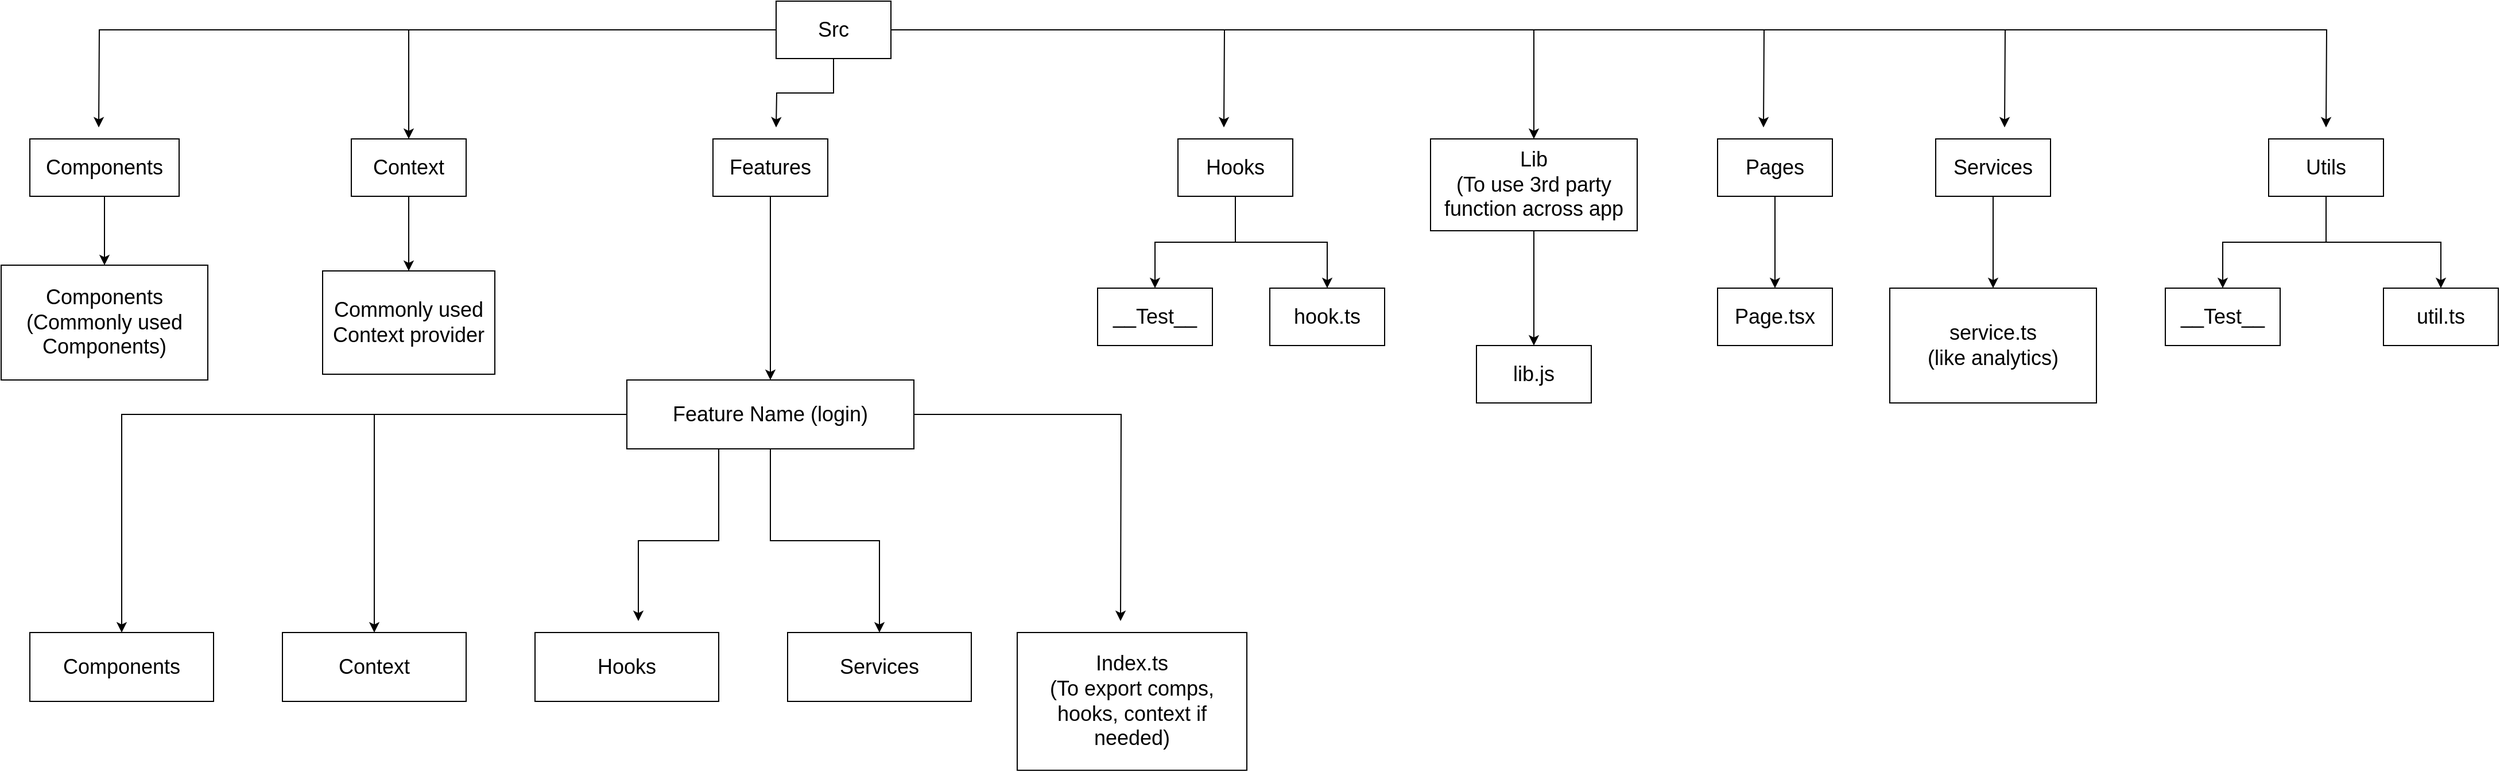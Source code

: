 <mxfile version="20.2.3" type="github">
  <diagram name="Page-1" id="2c0d36ab-eaac-3732-788b-9136903baeff">
    <mxGraphModel dx="2370" dy="1228" grid="1" gridSize="10" guides="1" tooltips="1" connect="1" arrows="1" fold="1" page="1" pageScale="1.5" pageWidth="3300" pageHeight="2339" background="none" math="0" shadow="0">
      <root>
        <mxCell id="0" />
        <mxCell id="1" parent="0" />
        <mxCell id="lxInUS8yCmYX_BWRTLFn-183" style="edgeStyle=orthogonalEdgeStyle;rounded=0;orthogonalLoop=1;jettySize=auto;html=1;fontSize=18;" edge="1" parent="1" source="lxInUS8yCmYX_BWRTLFn-144">
          <mxGeometry relative="1" as="geometry">
            <mxPoint x="140" y="150" as="targetPoint" />
          </mxGeometry>
        </mxCell>
        <mxCell id="lxInUS8yCmYX_BWRTLFn-184" style="edgeStyle=orthogonalEdgeStyle;rounded=0;orthogonalLoop=1;jettySize=auto;html=1;entryX=0.5;entryY=0;entryDx=0;entryDy=0;fontSize=18;" edge="1" parent="1" source="lxInUS8yCmYX_BWRTLFn-144" target="lxInUS8yCmYX_BWRTLFn-146">
          <mxGeometry relative="1" as="geometry" />
        </mxCell>
        <mxCell id="lxInUS8yCmYX_BWRTLFn-185" style="edgeStyle=orthogonalEdgeStyle;rounded=0;orthogonalLoop=1;jettySize=auto;html=1;fontSize=18;" edge="1" parent="1" source="lxInUS8yCmYX_BWRTLFn-144">
          <mxGeometry relative="1" as="geometry">
            <mxPoint x="730" y="150" as="targetPoint" />
          </mxGeometry>
        </mxCell>
        <mxCell id="lxInUS8yCmYX_BWRTLFn-186" style="edgeStyle=orthogonalEdgeStyle;rounded=0;orthogonalLoop=1;jettySize=auto;html=1;fontSize=18;" edge="1" parent="1" source="lxInUS8yCmYX_BWRTLFn-144">
          <mxGeometry relative="1" as="geometry">
            <mxPoint x="1120" y="150" as="targetPoint" />
          </mxGeometry>
        </mxCell>
        <mxCell id="lxInUS8yCmYX_BWRTLFn-187" style="edgeStyle=orthogonalEdgeStyle;rounded=0;orthogonalLoop=1;jettySize=auto;html=1;entryX=0.5;entryY=0;entryDx=0;entryDy=0;fontSize=18;" edge="1" parent="1" source="lxInUS8yCmYX_BWRTLFn-144" target="lxInUS8yCmYX_BWRTLFn-149">
          <mxGeometry relative="1" as="geometry" />
        </mxCell>
        <mxCell id="lxInUS8yCmYX_BWRTLFn-188" style="edgeStyle=orthogonalEdgeStyle;rounded=0;orthogonalLoop=1;jettySize=auto;html=1;fontSize=18;" edge="1" parent="1" source="lxInUS8yCmYX_BWRTLFn-144">
          <mxGeometry relative="1" as="geometry">
            <mxPoint x="1590" y="150" as="targetPoint" />
          </mxGeometry>
        </mxCell>
        <mxCell id="lxInUS8yCmYX_BWRTLFn-189" style="edgeStyle=orthogonalEdgeStyle;rounded=0;orthogonalLoop=1;jettySize=auto;html=1;fontSize=18;" edge="1" parent="1" source="lxInUS8yCmYX_BWRTLFn-144">
          <mxGeometry relative="1" as="geometry">
            <mxPoint x="1800" y="150" as="targetPoint" />
          </mxGeometry>
        </mxCell>
        <mxCell id="lxInUS8yCmYX_BWRTLFn-190" style="edgeStyle=orthogonalEdgeStyle;rounded=0;orthogonalLoop=1;jettySize=auto;html=1;fontSize=18;" edge="1" parent="1" source="lxInUS8yCmYX_BWRTLFn-144">
          <mxGeometry relative="1" as="geometry">
            <mxPoint x="2080" y="150" as="targetPoint" />
          </mxGeometry>
        </mxCell>
        <mxCell id="lxInUS8yCmYX_BWRTLFn-144" value="Src" style="rounded=0;whiteSpace=wrap;html=1;fontSize=18;" vertex="1" parent="1">
          <mxGeometry x="730" y="40" width="100" height="50" as="geometry" />
        </mxCell>
        <mxCell id="lxInUS8yCmYX_BWRTLFn-152" value="" style="edgeStyle=orthogonalEdgeStyle;rounded=0;orthogonalLoop=1;jettySize=auto;html=1;fontSize=18;" edge="1" parent="1" source="lxInUS8yCmYX_BWRTLFn-145" target="lxInUS8yCmYX_BWRTLFn-151">
          <mxGeometry relative="1" as="geometry" />
        </mxCell>
        <mxCell id="lxInUS8yCmYX_BWRTLFn-145" value="Components" style="rounded=0;whiteSpace=wrap;html=1;fontSize=18;" vertex="1" parent="1">
          <mxGeometry x="80" y="160" width="130" height="50" as="geometry" />
        </mxCell>
        <mxCell id="lxInUS8yCmYX_BWRTLFn-154" value="" style="edgeStyle=orthogonalEdgeStyle;rounded=0;orthogonalLoop=1;jettySize=auto;html=1;fontSize=18;" edge="1" parent="1" source="lxInUS8yCmYX_BWRTLFn-146" target="lxInUS8yCmYX_BWRTLFn-153">
          <mxGeometry relative="1" as="geometry" />
        </mxCell>
        <mxCell id="lxInUS8yCmYX_BWRTLFn-146" value="Context" style="rounded=0;whiteSpace=wrap;html=1;fontSize=18;" vertex="1" parent="1">
          <mxGeometry x="360" y="160" width="100" height="50" as="geometry" />
        </mxCell>
        <mxCell id="lxInUS8yCmYX_BWRTLFn-156" value="" style="edgeStyle=orthogonalEdgeStyle;rounded=0;orthogonalLoop=1;jettySize=auto;html=1;fontSize=18;" edge="1" parent="1" source="lxInUS8yCmYX_BWRTLFn-147" target="lxInUS8yCmYX_BWRTLFn-155">
          <mxGeometry relative="1" as="geometry" />
        </mxCell>
        <mxCell id="lxInUS8yCmYX_BWRTLFn-147" value="Features" style="rounded=0;whiteSpace=wrap;html=1;fontSize=18;" vertex="1" parent="1">
          <mxGeometry x="675" y="160" width="100" height="50" as="geometry" />
        </mxCell>
        <mxCell id="lxInUS8yCmYX_BWRTLFn-168" value="" style="edgeStyle=orthogonalEdgeStyle;rounded=0;orthogonalLoop=1;jettySize=auto;html=1;fontSize=18;" edge="1" parent="1" source="lxInUS8yCmYX_BWRTLFn-148" target="lxInUS8yCmYX_BWRTLFn-167">
          <mxGeometry relative="1" as="geometry" />
        </mxCell>
        <mxCell id="lxInUS8yCmYX_BWRTLFn-170" style="edgeStyle=orthogonalEdgeStyle;rounded=0;orthogonalLoop=1;jettySize=auto;html=1;entryX=0.5;entryY=0;entryDx=0;entryDy=0;fontSize=18;" edge="1" parent="1" source="lxInUS8yCmYX_BWRTLFn-148" target="lxInUS8yCmYX_BWRTLFn-169">
          <mxGeometry relative="1" as="geometry" />
        </mxCell>
        <mxCell id="lxInUS8yCmYX_BWRTLFn-148" value="Hooks" style="rounded=0;whiteSpace=wrap;html=1;fontSize=18;" vertex="1" parent="1">
          <mxGeometry x="1080" y="160" width="100" height="50" as="geometry" />
        </mxCell>
        <mxCell id="lxInUS8yCmYX_BWRTLFn-172" value="" style="edgeStyle=orthogonalEdgeStyle;rounded=0;orthogonalLoop=1;jettySize=auto;html=1;fontSize=18;" edge="1" parent="1" source="lxInUS8yCmYX_BWRTLFn-149" target="lxInUS8yCmYX_BWRTLFn-171">
          <mxGeometry relative="1" as="geometry" />
        </mxCell>
        <mxCell id="lxInUS8yCmYX_BWRTLFn-149" value="Lib&lt;br&gt;(To use 3rd party function across app" style="rounded=0;whiteSpace=wrap;html=1;fontSize=18;" vertex="1" parent="1">
          <mxGeometry x="1300" y="160" width="180" height="80" as="geometry" />
        </mxCell>
        <mxCell id="lxInUS8yCmYX_BWRTLFn-173" style="edgeStyle=orthogonalEdgeStyle;rounded=0;orthogonalLoop=1;jettySize=auto;html=1;fontSize=18;" edge="1" parent="1" source="lxInUS8yCmYX_BWRTLFn-150">
          <mxGeometry relative="1" as="geometry">
            <mxPoint x="1600" y="290" as="targetPoint" />
          </mxGeometry>
        </mxCell>
        <mxCell id="lxInUS8yCmYX_BWRTLFn-150" value="Pages" style="rounded=0;whiteSpace=wrap;html=1;fontSize=18;" vertex="1" parent="1">
          <mxGeometry x="1550" y="160" width="100" height="50" as="geometry" />
        </mxCell>
        <mxCell id="lxInUS8yCmYX_BWRTLFn-151" value="Components&lt;br&gt;(Commonly used Components)" style="rounded=0;whiteSpace=wrap;html=1;fontSize=18;" vertex="1" parent="1">
          <mxGeometry x="55" y="270" width="180" height="100" as="geometry" />
        </mxCell>
        <mxCell id="lxInUS8yCmYX_BWRTLFn-153" value="Commonly used Context provider" style="rounded=0;whiteSpace=wrap;html=1;fontSize=18;" vertex="1" parent="1">
          <mxGeometry x="335" y="275" width="150" height="90" as="geometry" />
        </mxCell>
        <mxCell id="lxInUS8yCmYX_BWRTLFn-158" value="" style="edgeStyle=orthogonalEdgeStyle;rounded=0;orthogonalLoop=1;jettySize=auto;html=1;fontSize=18;" edge="1" parent="1" source="lxInUS8yCmYX_BWRTLFn-155" target="lxInUS8yCmYX_BWRTLFn-157">
          <mxGeometry relative="1" as="geometry" />
        </mxCell>
        <mxCell id="lxInUS8yCmYX_BWRTLFn-160" value="" style="edgeStyle=orthogonalEdgeStyle;rounded=0;orthogonalLoop=1;jettySize=auto;html=1;fontSize=18;" edge="1" parent="1" source="lxInUS8yCmYX_BWRTLFn-155" target="lxInUS8yCmYX_BWRTLFn-159">
          <mxGeometry relative="1" as="geometry" />
        </mxCell>
        <mxCell id="lxInUS8yCmYX_BWRTLFn-162" style="edgeStyle=orthogonalEdgeStyle;rounded=0;orthogonalLoop=1;jettySize=auto;html=1;fontSize=18;" edge="1" parent="1" source="lxInUS8yCmYX_BWRTLFn-155">
          <mxGeometry relative="1" as="geometry">
            <mxPoint x="610" y="580" as="targetPoint" />
            <Array as="points">
              <mxPoint x="680" y="510" />
              <mxPoint x="610" y="510" />
            </Array>
          </mxGeometry>
        </mxCell>
        <mxCell id="lxInUS8yCmYX_BWRTLFn-164" style="edgeStyle=orthogonalEdgeStyle;rounded=0;orthogonalLoop=1;jettySize=auto;html=1;fontSize=18;" edge="1" parent="1" source="lxInUS8yCmYX_BWRTLFn-155" target="lxInUS8yCmYX_BWRTLFn-163">
          <mxGeometry relative="1" as="geometry" />
        </mxCell>
        <mxCell id="lxInUS8yCmYX_BWRTLFn-166" style="edgeStyle=orthogonalEdgeStyle;rounded=0;orthogonalLoop=1;jettySize=auto;html=1;fontSize=18;" edge="1" parent="1" source="lxInUS8yCmYX_BWRTLFn-155">
          <mxGeometry relative="1" as="geometry">
            <mxPoint x="1030" y="580" as="targetPoint" />
          </mxGeometry>
        </mxCell>
        <mxCell id="lxInUS8yCmYX_BWRTLFn-155" value="Feature Name (login)" style="rounded=0;whiteSpace=wrap;html=1;fontSize=18;" vertex="1" parent="1">
          <mxGeometry x="600" y="370" width="250" height="60" as="geometry" />
        </mxCell>
        <mxCell id="lxInUS8yCmYX_BWRTLFn-157" value="Components" style="rounded=0;whiteSpace=wrap;html=1;fontSize=18;" vertex="1" parent="1">
          <mxGeometry x="80" y="590" width="160" height="60" as="geometry" />
        </mxCell>
        <mxCell id="lxInUS8yCmYX_BWRTLFn-159" value="Context" style="rounded=0;whiteSpace=wrap;html=1;fontSize=18;" vertex="1" parent="1">
          <mxGeometry x="300" y="590" width="160" height="60" as="geometry" />
        </mxCell>
        <mxCell id="lxInUS8yCmYX_BWRTLFn-161" value="Hooks" style="rounded=0;whiteSpace=wrap;html=1;fontSize=18;" vertex="1" parent="1">
          <mxGeometry x="520" y="590" width="160" height="60" as="geometry" />
        </mxCell>
        <mxCell id="lxInUS8yCmYX_BWRTLFn-163" value="Services" style="rounded=0;whiteSpace=wrap;html=1;fontSize=18;" vertex="1" parent="1">
          <mxGeometry x="740" y="590" width="160" height="60" as="geometry" />
        </mxCell>
        <mxCell id="lxInUS8yCmYX_BWRTLFn-165" value="Index.ts&lt;br&gt;(To export comps, hooks, context if needed)" style="rounded=0;whiteSpace=wrap;html=1;fontSize=18;" vertex="1" parent="1">
          <mxGeometry x="940" y="590" width="200" height="120" as="geometry" />
        </mxCell>
        <mxCell id="lxInUS8yCmYX_BWRTLFn-167" value="__Test__" style="rounded=0;whiteSpace=wrap;html=1;fontSize=18;" vertex="1" parent="1">
          <mxGeometry x="1010" y="290" width="100" height="50" as="geometry" />
        </mxCell>
        <mxCell id="lxInUS8yCmYX_BWRTLFn-169" value="hook.ts" style="rounded=0;whiteSpace=wrap;html=1;fontSize=18;" vertex="1" parent="1">
          <mxGeometry x="1160" y="290" width="100" height="50" as="geometry" />
        </mxCell>
        <mxCell id="lxInUS8yCmYX_BWRTLFn-171" value="lib.js" style="rounded=0;whiteSpace=wrap;html=1;fontSize=18;" vertex="1" parent="1">
          <mxGeometry x="1340" y="340" width="100" height="50" as="geometry" />
        </mxCell>
        <mxCell id="lxInUS8yCmYX_BWRTLFn-174" value="Page.tsx" style="rounded=0;whiteSpace=wrap;html=1;fontSize=18;" vertex="1" parent="1">
          <mxGeometry x="1550" y="290" width="100" height="50" as="geometry" />
        </mxCell>
        <mxCell id="lxInUS8yCmYX_BWRTLFn-177" value="" style="edgeStyle=orthogonalEdgeStyle;rounded=0;orthogonalLoop=1;jettySize=auto;html=1;fontSize=18;" edge="1" parent="1" source="lxInUS8yCmYX_BWRTLFn-175" target="lxInUS8yCmYX_BWRTLFn-176">
          <mxGeometry relative="1" as="geometry" />
        </mxCell>
        <mxCell id="lxInUS8yCmYX_BWRTLFn-175" value="Services" style="rounded=0;whiteSpace=wrap;html=1;fontSize=18;" vertex="1" parent="1">
          <mxGeometry x="1740" y="160" width="100" height="50" as="geometry" />
        </mxCell>
        <mxCell id="lxInUS8yCmYX_BWRTLFn-176" value="service.ts&lt;br&gt;(like analytics)" style="rounded=0;whiteSpace=wrap;html=1;fontSize=18;" vertex="1" parent="1">
          <mxGeometry x="1700" y="290" width="180" height="100" as="geometry" />
        </mxCell>
        <mxCell id="lxInUS8yCmYX_BWRTLFn-180" value="" style="edgeStyle=orthogonalEdgeStyle;rounded=0;orthogonalLoop=1;jettySize=auto;html=1;fontSize=18;" edge="1" parent="1" source="lxInUS8yCmYX_BWRTLFn-178" target="lxInUS8yCmYX_BWRTLFn-179">
          <mxGeometry relative="1" as="geometry" />
        </mxCell>
        <mxCell id="lxInUS8yCmYX_BWRTLFn-182" value="" style="edgeStyle=orthogonalEdgeStyle;rounded=0;orthogonalLoop=1;jettySize=auto;html=1;fontSize=18;" edge="1" parent="1" source="lxInUS8yCmYX_BWRTLFn-178" target="lxInUS8yCmYX_BWRTLFn-181">
          <mxGeometry relative="1" as="geometry" />
        </mxCell>
        <mxCell id="lxInUS8yCmYX_BWRTLFn-178" value="Utils" style="rounded=0;whiteSpace=wrap;html=1;fontSize=18;" vertex="1" parent="1">
          <mxGeometry x="2030" y="160" width="100" height="50" as="geometry" />
        </mxCell>
        <mxCell id="lxInUS8yCmYX_BWRTLFn-179" value="__Test__" style="rounded=0;whiteSpace=wrap;html=1;fontSize=18;" vertex="1" parent="1">
          <mxGeometry x="1940" y="290" width="100" height="50" as="geometry" />
        </mxCell>
        <mxCell id="lxInUS8yCmYX_BWRTLFn-181" value="util.ts" style="rounded=0;whiteSpace=wrap;html=1;fontSize=18;" vertex="1" parent="1">
          <mxGeometry x="2130" y="290" width="100" height="50" as="geometry" />
        </mxCell>
      </root>
    </mxGraphModel>
  </diagram>
</mxfile>
